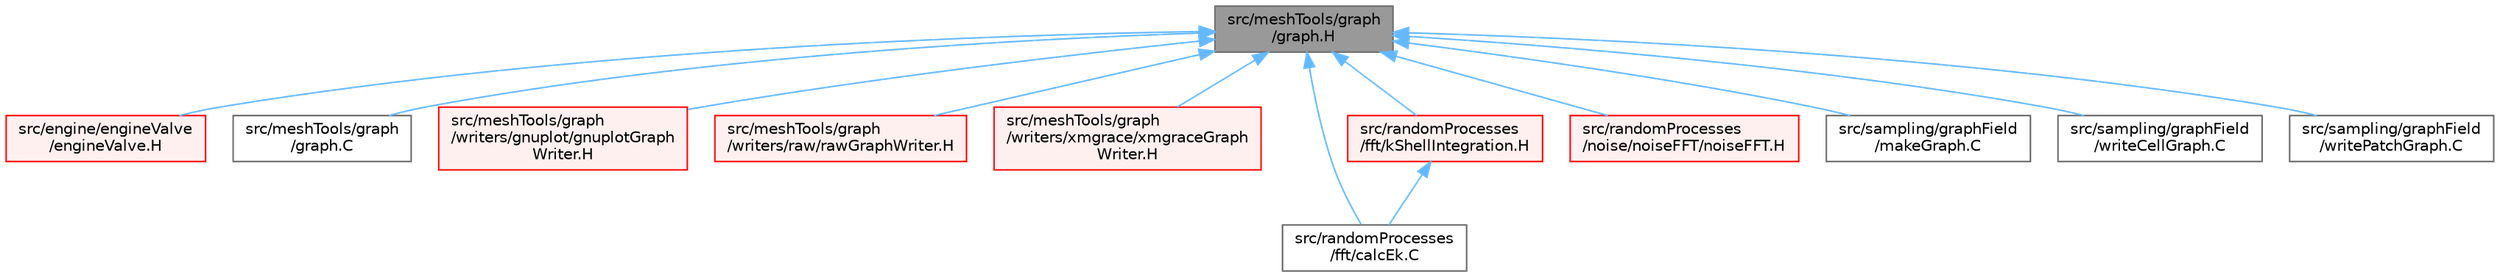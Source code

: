digraph "src/meshTools/graph/graph.H"
{
 // LATEX_PDF_SIZE
  bgcolor="transparent";
  edge [fontname=Helvetica,fontsize=10,labelfontname=Helvetica,labelfontsize=10];
  node [fontname=Helvetica,fontsize=10,shape=box,height=0.2,width=0.4];
  Node1 [id="Node000001",label="src/meshTools/graph\l/graph.H",height=0.2,width=0.4,color="gray40", fillcolor="grey60", style="filled", fontcolor="black",tooltip=" "];
  Node1 -> Node2 [id="edge1_Node000001_Node000002",dir="back",color="steelblue1",style="solid",tooltip=" "];
  Node2 [id="Node000002",label="src/engine/engineValve\l/engineValve.H",height=0.2,width=0.4,color="red", fillcolor="#FFF0F0", style="filled",URL="$engineValve_8H.html",tooltip=" "];
  Node1 -> Node4 [id="edge2_Node000001_Node000004",dir="back",color="steelblue1",style="solid",tooltip=" "];
  Node4 [id="Node000004",label="src/meshTools/graph\l/graph.C",height=0.2,width=0.4,color="grey40", fillcolor="white", style="filled",URL="$graph_8C.html",tooltip=" "];
  Node1 -> Node5 [id="edge3_Node000001_Node000005",dir="back",color="steelblue1",style="solid",tooltip=" "];
  Node5 [id="Node000005",label="src/meshTools/graph\l/writers/gnuplot/gnuplotGraph\lWriter.H",height=0.2,width=0.4,color="red", fillcolor="#FFF0F0", style="filled",URL="$gnuplotGraphWriter_8H.html",tooltip=" "];
  Node1 -> Node7 [id="edge4_Node000001_Node000007",dir="back",color="steelblue1",style="solid",tooltip=" "];
  Node7 [id="Node000007",label="src/meshTools/graph\l/writers/raw/rawGraphWriter.H",height=0.2,width=0.4,color="red", fillcolor="#FFF0F0", style="filled",URL="$rawGraphWriter_8H.html",tooltip=" "];
  Node1 -> Node9 [id="edge5_Node000001_Node000009",dir="back",color="steelblue1",style="solid",tooltip=" "];
  Node9 [id="Node000009",label="src/meshTools/graph\l/writers/xmgrace/xmgraceGraph\lWriter.H",height=0.2,width=0.4,color="red", fillcolor="#FFF0F0", style="filled",URL="$xmgraceGraphWriter_8H.html",tooltip=" "];
  Node1 -> Node11 [id="edge6_Node000001_Node000011",dir="back",color="steelblue1",style="solid",tooltip=" "];
  Node11 [id="Node000011",label="src/randomProcesses\l/fft/calcEk.C",height=0.2,width=0.4,color="grey40", fillcolor="white", style="filled",URL="$calcEk_8C.html",tooltip=" "];
  Node1 -> Node12 [id="edge7_Node000001_Node000012",dir="back",color="steelblue1",style="solid",tooltip=" "];
  Node12 [id="Node000012",label="src/randomProcesses\l/fft/kShellIntegration.H",height=0.2,width=0.4,color="red", fillcolor="#FFF0F0", style="filled",URL="$kShellIntegration_8H.html",tooltip="Integrate a multi-dimensional complexVectorField in k-shells to create the 1D."];
  Node12 -> Node11 [id="edge8_Node000012_Node000011",dir="back",color="steelblue1",style="solid",tooltip=" "];
  Node1 -> Node14 [id="edge9_Node000001_Node000014",dir="back",color="steelblue1",style="solid",tooltip=" "];
  Node14 [id="Node000014",label="src/randomProcesses\l/noise/noiseFFT/noiseFFT.H",height=0.2,width=0.4,color="red", fillcolor="#FFF0F0", style="filled",URL="$noiseFFT_8H.html",tooltip=" "];
  Node1 -> Node16 [id="edge10_Node000001_Node000016",dir="back",color="steelblue1",style="solid",tooltip=" "];
  Node16 [id="Node000016",label="src/sampling/graphField\l/makeGraph.C",height=0.2,width=0.4,color="grey40", fillcolor="white", style="filled",URL="$makeGraph_8C.html",tooltip="Write a graph file for a field given the data point locations field, the field of interest and the na..."];
  Node1 -> Node17 [id="edge11_Node000001_Node000017",dir="back",color="steelblue1",style="solid",tooltip=" "];
  Node17 [id="Node000017",label="src/sampling/graphField\l/writeCellGraph.C",height=0.2,width=0.4,color="grey40", fillcolor="white", style="filled",URL="$writeCellGraph_8C.html",tooltip=" "];
  Node1 -> Node18 [id="edge12_Node000001_Node000018",dir="back",color="steelblue1",style="solid",tooltip=" "];
  Node18 [id="Node000018",label="src/sampling/graphField\l/writePatchGraph.C",height=0.2,width=0.4,color="grey40", fillcolor="white", style="filled",URL="$writePatchGraph_8C.html",tooltip=" "];
}

